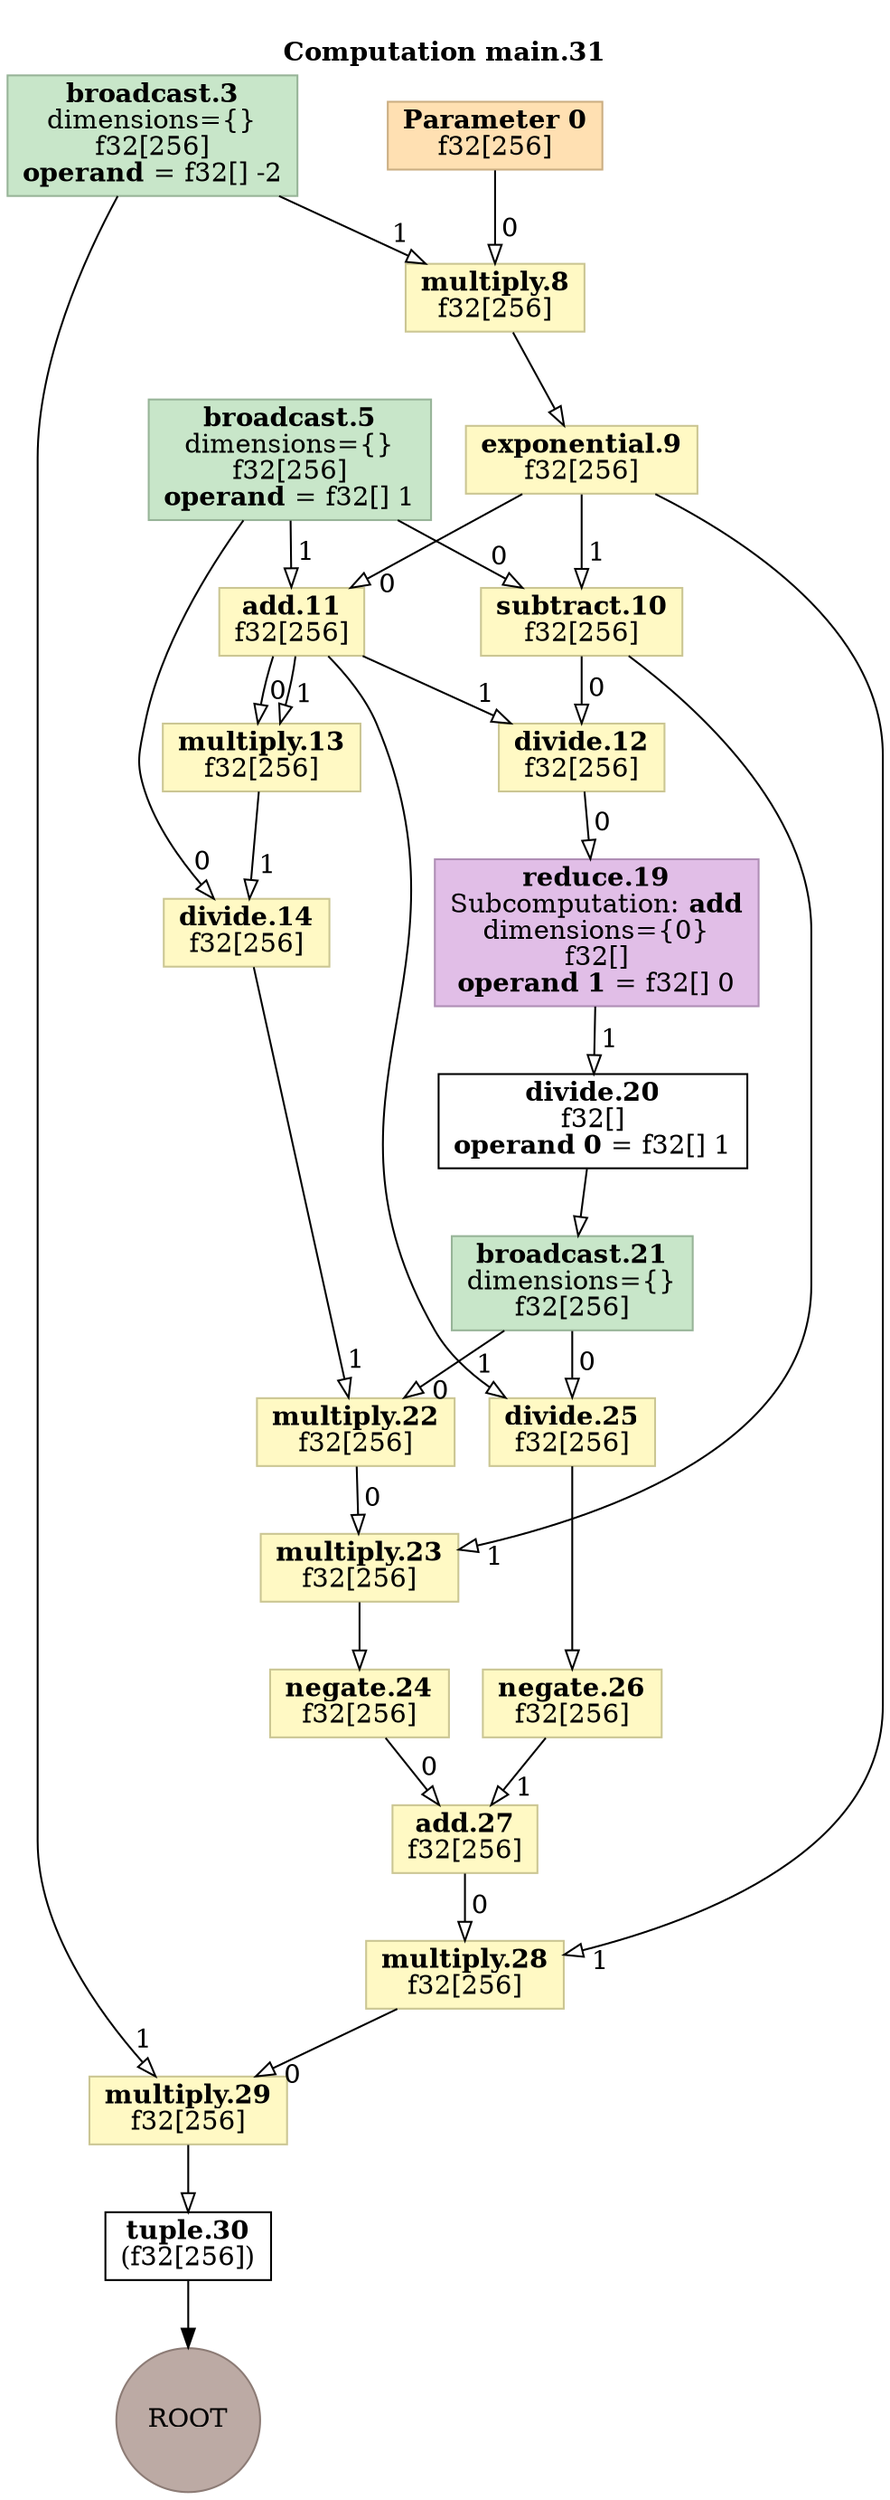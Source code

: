 digraph G {
rankdir = TB;
compound = true;
label = <<b><br/>Computation main.31</b>>;
labelloc = t;
// Disable the tooltip.  Interestingly, "" doesn't work!
tooltip = " ";
// DOT graphs accept a stylesheet as a URI.  So naturally, an inline
// stylesheet is a data URI!
stylesheet=<
  data:text/css,
  @import url(https://fonts.googleapis.com/css?family=Roboto:400,700);
  svg text {
    font-family: 'Roboto';
    font-size: 12px;
  }

    %23node21:hover ~ %23edge31 text { fill: %231976d2; }
  %23node21:hover ~ %23edge31 path { stroke: %231976d2; stroke-width: .2em; }
  %23node21:hover ~ %23edge31 polygon { fill: %231976d2; stroke: %231976d2; stroke-width: .2em; }

  %23node22:hover ~ %23edge31 text { fill: %23d32f2f; }
  %23node22:hover ~ %23edge31 path { stroke: %23d32f2f; stroke-width: .2em; }
  %23node22:hover ~ %23edge31 polygon { fill: %23d32f2f; stroke: %23d32f2f; stroke-width: .2em; }

  %23node2:hover ~ %23edge30 text { fill: %231976d2; }
  %23node2:hover ~ %23edge30 path { stroke: %231976d2; stroke-width: .2em; }
  %23node2:hover ~ %23edge30 polygon { fill: %231976d2; stroke: %231976d2; stroke-width: .2em; }

  %23node21:hover ~ %23edge30 text { fill: %23d32f2f; }
  %23node21:hover ~ %23edge30 path { stroke: %23d32f2f; stroke-width: .2em; }
  %23node21:hover ~ %23edge30 polygon { fill: %23d32f2f; stroke: %23d32f2f; stroke-width: .2em; }

  %23node20:hover ~ %23edge29 text { fill: %231976d2; }
  %23node20:hover ~ %23edge29 path { stroke: %231976d2; stroke-width: .2em; }
  %23node20:hover ~ %23edge29 polygon { fill: %231976d2; stroke: %231976d2; stroke-width: .2em; }

  %23node21:hover ~ %23edge29 text { fill: %23d32f2f; }
  %23node21:hover ~ %23edge29 path { stroke: %23d32f2f; stroke-width: .2em; }
  %23node21:hover ~ %23edge29 polygon { fill: %23d32f2f; stroke: %23d32f2f; stroke-width: .2em; }

  %23node5:hover ~ %23edge28 text { fill: %231976d2; }
  %23node5:hover ~ %23edge28 path { stroke: %231976d2; stroke-width: .2em; }
  %23node5:hover ~ %23edge28 polygon { fill: %231976d2; stroke: %231976d2; stroke-width: .2em; }

  %23node20:hover ~ %23edge28 text { fill: %23d32f2f; }
  %23node20:hover ~ %23edge28 path { stroke: %23d32f2f; stroke-width: .2em; }
  %23node20:hover ~ %23edge28 polygon { fill: %23d32f2f; stroke: %23d32f2f; stroke-width: .2em; }

  %23node19:hover ~ %23edge27 text { fill: %231976d2; }
  %23node19:hover ~ %23edge27 path { stroke: %231976d2; stroke-width: .2em; }
  %23node19:hover ~ %23edge27 polygon { fill: %231976d2; stroke: %231976d2; stroke-width: .2em; }

  %23node20:hover ~ %23edge27 text { fill: %23d32f2f; }
  %23node20:hover ~ %23edge27 path { stroke: %23d32f2f; stroke-width: .2em; }
  %23node20:hover ~ %23edge27 polygon { fill: %23d32f2f; stroke: %23d32f2f; stroke-width: .2em; }

  %23node18:hover ~ %23edge26 text { fill: %231976d2; }
  %23node18:hover ~ %23edge26 path { stroke: %231976d2; stroke-width: .2em; }
  %23node18:hover ~ %23edge26 polygon { fill: %231976d2; stroke: %231976d2; stroke-width: .2em; }

  %23node19:hover ~ %23edge26 text { fill: %23d32f2f; }
  %23node19:hover ~ %23edge26 path { stroke: %23d32f2f; stroke-width: .2em; }
  %23node19:hover ~ %23edge26 polygon { fill: %23d32f2f; stroke: %23d32f2f; stroke-width: .2em; }

  %23node17:hover ~ %23edge24 text { fill: %231976d2; }
  %23node17:hover ~ %23edge24 path { stroke: %231976d2; stroke-width: .2em; }
  %23node17:hover ~ %23edge24 polygon { fill: %231976d2; stroke: %231976d2; stroke-width: .2em; }

  %23node18:hover ~ %23edge24 text { fill: %23d32f2f; }
  %23node18:hover ~ %23edge24 path { stroke: %23d32f2f; stroke-width: .2em; }
  %23node18:hover ~ %23edge24 polygon { fill: %23d32f2f; stroke: %23d32f2f; stroke-width: .2em; }

  %23node22:hover ~ %23edge32 text { fill: %231976d2; }
  %23node22:hover ~ %23edge32 path { stroke: %231976d2; stroke-width: .2em; }
  %23node22:hover ~ %23edge32 polygon { fill: %231976d2; stroke: %231976d2; stroke-width: .2em; }

  %23node23:hover ~ %23edge32 text { fill: %23d32f2f; }
  %23node23:hover ~ %23edge32 path { stroke: %23d32f2f; stroke-width: .2em; }
  %23node23:hover ~ %23edge32 polygon { fill: %23d32f2f; stroke: %23d32f2f; stroke-width: .2em; }

  %23node13:hover ~ %23edge17 text { fill: %231976d2; }
  %23node13:hover ~ %23edge17 path { stroke: %231976d2; stroke-width: .2em; }
  %23node13:hover ~ %23edge17 polygon { fill: %231976d2; stroke: %231976d2; stroke-width: .2em; }

  %23node14:hover ~ %23edge17 text { fill: %23d32f2f; }
  %23node14:hover ~ %23edge17 path { stroke: %23d32f2f; stroke-width: .2em; }
  %23node14:hover ~ %23edge17 polygon { fill: %23d32f2f; stroke: %23d32f2f; stroke-width: .2em; }

  %23node7:hover ~ %23edge23 text { fill: %231976d2; }
  %23node7:hover ~ %23edge23 path { stroke: %231976d2; stroke-width: .2em; }
  %23node7:hover ~ %23edge23 polygon { fill: %231976d2; stroke: %231976d2; stroke-width: .2em; }

  %23node17:hover ~ %23edge23 text { fill: %23d32f2f; }
  %23node17:hover ~ %23edge23 path { stroke: %23d32f2f; stroke-width: .2em; }
  %23node17:hover ~ %23edge23 polygon { fill: %23d32f2f; stroke: %23d32f2f; stroke-width: .2em; }

  %23node6:hover ~ %23edge20 text { fill: %231976d2; }
  %23node6:hover ~ %23edge20 path { stroke: %231976d2; stroke-width: .2em; }
  %23node6:hover ~ %23edge20 polygon { fill: %231976d2; stroke: %231976d2; stroke-width: .2em; }

  %23node15:hover ~ %23edge20 text { fill: %23d32f2f; }
  %23node15:hover ~ %23edge20 path { stroke: %23d32f2f; stroke-width: .2em; }
  %23node15:hover ~ %23edge20 polygon { fill: %23d32f2f; stroke: %23d32f2f; stroke-width: .2em; }

  %23node7:hover ~ %23edge10 text { fill: %231976d2; }
  %23node7:hover ~ %23edge10 path { stroke: %231976d2; stroke-width: .2em; }
  %23node7:hover ~ %23edge10 polygon { fill: %231976d2; stroke: %231976d2; stroke-width: .2em; }

  %23node9:hover ~ %23edge10 text { fill: %23d32f2f; }
  %23node9:hover ~ %23edge10 path { stroke: %23d32f2f; stroke-width: .2em; }
  %23node9:hover ~ %23edge10 polygon { fill: %23d32f2f; stroke: %23d32f2f; stroke-width: .2em; }

  %23node7:hover ~ %23edge11 text { fill: %231976d2; }
  %23node7:hover ~ %23edge11 path { stroke: %231976d2; stroke-width: .2em; }
  %23node7:hover ~ %23edge11 polygon { fill: %231976d2; stroke: %231976d2; stroke-width: .2em; }

  %23node9:hover ~ %23edge11 text { fill: %23d32f2f; }
  %23node9:hover ~ %23edge11 path { stroke: %23d32f2f; stroke-width: .2em; }
  %23node9:hover ~ %23edge11 polygon { fill: %23d32f2f; stroke: %23d32f2f; stroke-width: .2em; }

  %23node10:hover ~ %23edge18 text { fill: %231976d2; }
  %23node10:hover ~ %23edge18 path { stroke: %231976d2; stroke-width: .2em; }
  %23node10:hover ~ %23edge18 polygon { fill: %231976d2; stroke: %231976d2; stroke-width: .2em; }

  %23node14:hover ~ %23edge18 text { fill: %23d32f2f; }
  %23node14:hover ~ %23edge18 path { stroke: %23d32f2f; stroke-width: .2em; }
  %23node14:hover ~ %23edge18 polygon { fill: %23d32f2f; stroke: %23d32f2f; stroke-width: .2em; }

  %23node16:hover ~ %23edge25 text { fill: %231976d2; }
  %23node16:hover ~ %23edge25 path { stroke: %231976d2; stroke-width: .2em; }
  %23node16:hover ~ %23edge25 polygon { fill: %231976d2; stroke: %231976d2; stroke-width: .2em; }

  %23node19:hover ~ %23edge25 text { fill: %23d32f2f; }
  %23node19:hover ~ %23edge25 path { stroke: %23d32f2f; stroke-width: .2em; }
  %23node19:hover ~ %23edge25 polygon { fill: %23d32f2f; stroke: %23d32f2f; stroke-width: .2em; }

  %23node8:hover ~ %23edge14 text { fill: %231976d2; }
  %23node8:hover ~ %23edge14 path { stroke: %231976d2; stroke-width: .2em; }
  %23node8:hover ~ %23edge14 polygon { fill: %231976d2; stroke: %231976d2; stroke-width: .2em; }

  %23node11:hover ~ %23edge14 text { fill: %23d32f2f; }
  %23node11:hover ~ %23edge14 path { stroke: %23d32f2f; stroke-width: .2em; }
  %23node11:hover ~ %23edge14 polygon { fill: %23d32f2f; stroke: %23d32f2f; stroke-width: .2em; }

  %23node6:hover ~ %23edge8 text { fill: %231976d2; }
  %23node6:hover ~ %23edge8 path { stroke: %231976d2; stroke-width: .2em; }
  %23node6:hover ~ %23edge8 polygon { fill: %231976d2; stroke: %231976d2; stroke-width: .2em; }

  %23node8:hover ~ %23edge8 text { fill: %23d32f2f; }
  %23node8:hover ~ %23edge8 path { stroke: %23d32f2f; stroke-width: .2em; }
  %23node8:hover ~ %23edge8 polygon { fill: %23d32f2f; stroke: %23d32f2f; stroke-width: .2em; }

  %23node11:hover ~ %23edge15 text { fill: %231976d2; }
  %23node11:hover ~ %23edge15 path { stroke: %231976d2; stroke-width: .2em; }
  %23node11:hover ~ %23edge15 polygon { fill: %231976d2; stroke: %231976d2; stroke-width: .2em; }

  %23node12:hover ~ %23edge15 text { fill: %23d32f2f; }
  %23node12:hover ~ %23edge15 path { stroke: %23d32f2f; stroke-width: .2em; }
  %23node12:hover ~ %23edge15 polygon { fill: %23d32f2f; stroke: %23d32f2f; stroke-width: .2em; }

  %23node2:hover ~ %23edge2 text { fill: %231976d2; }
  %23node2:hover ~ %23edge2 path { stroke: %231976d2; stroke-width: .2em; }
  %23node2:hover ~ %23edge2 polygon { fill: %231976d2; stroke: %231976d2; stroke-width: .2em; }

  %23node4:hover ~ %23edge2 text { fill: %23d32f2f; }
  %23node4:hover ~ %23edge2 path { stroke: %23d32f2f; stroke-width: .2em; }
  %23node4:hover ~ %23edge2 polygon { fill: %23d32f2f; stroke: %23d32f2f; stroke-width: .2em; }

  %23node3:hover ~ %23edge12 text { fill: %231976d2; }
  %23node3:hover ~ %23edge12 path { stroke: %231976d2; stroke-width: .2em; }
  %23node3:hover ~ %23edge12 polygon { fill: %231976d2; stroke: %231976d2; stroke-width: .2em; }

  %23node10:hover ~ %23edge12 text { fill: %23d32f2f; }
  %23node10:hover ~ %23edge12 path { stroke: %23d32f2f; stroke-width: .2em; }
  %23node10:hover ~ %23edge12 polygon { fill: %23d32f2f; stroke: %23d32f2f; stroke-width: .2em; }

  %23node3:hover ~ %23edge7 text { fill: %231976d2; }
  %23node3:hover ~ %23edge7 path { stroke: %231976d2; stroke-width: .2em; }
  %23node3:hover ~ %23edge7 polygon { fill: %231976d2; stroke: %231976d2; stroke-width: .2em; }

  %23node7:hover ~ %23edge7 text { fill: %23d32f2f; }
  %23node7:hover ~ %23edge7 path { stroke: %23d32f2f; stroke-width: .2em; }
  %23node7:hover ~ %23edge7 polygon { fill: %23d32f2f; stroke: %23d32f2f; stroke-width: .2em; }

  %23node5:hover ~ %23edge6 text { fill: %231976d2; }
  %23node5:hover ~ %23edge6 path { stroke: %231976d2; stroke-width: .2em; }
  %23node5:hover ~ %23edge6 polygon { fill: %231976d2; stroke: %231976d2; stroke-width: .2em; }

  %23node7:hover ~ %23edge6 text { fill: %23d32f2f; }
  %23node7:hover ~ %23edge6 path { stroke: %23d32f2f; stroke-width: .2em; }
  %23node7:hover ~ %23edge6 polygon { fill: %23d32f2f; stroke: %23d32f2f; stroke-width: .2em; }

  %23node13:hover ~ %23edge22 text { fill: %231976d2; }
  %23node13:hover ~ %23edge22 path { stroke: %231976d2; stroke-width: .2em; }
  %23node13:hover ~ %23edge22 polygon { fill: %231976d2; stroke: %231976d2; stroke-width: .2em; }

  %23node17:hover ~ %23edge22 text { fill: %23d32f2f; }
  %23node17:hover ~ %23edge22 path { stroke: %23d32f2f; stroke-width: .2em; }
  %23node17:hover ~ %23edge22 polygon { fill: %23d32f2f; stroke: %23d32f2f; stroke-width: .2em; }

  %23node5:hover ~ %23edge5 text { fill: %231976d2; }
  %23node5:hover ~ %23edge5 path { stroke: %231976d2; stroke-width: .2em; }
  %23node5:hover ~ %23edge5 polygon { fill: %231976d2; stroke: %231976d2; stroke-width: .2em; }

  %23node6:hover ~ %23edge5 text { fill: %23d32f2f; }
  %23node6:hover ~ %23edge5 path { stroke: %23d32f2f; stroke-width: .2em; }
  %23node6:hover ~ %23edge5 polygon { fill: %23d32f2f; stroke: %23d32f2f; stroke-width: .2em; }

  %23node14:hover ~ %23edge19 text { fill: %231976d2; }
  %23node14:hover ~ %23edge19 path { stroke: %231976d2; stroke-width: .2em; }
  %23node14:hover ~ %23edge19 polygon { fill: %231976d2; stroke: %231976d2; stroke-width: .2em; }

  %23node15:hover ~ %23edge19 text { fill: %23d32f2f; }
  %23node15:hover ~ %23edge19 path { stroke: %23d32f2f; stroke-width: .2em; }
  %23node15:hover ~ %23edge19 polygon { fill: %23d32f2f; stroke: %23d32f2f; stroke-width: .2em; }

  %23node3:hover ~ %23edge4 text { fill: %231976d2; }
  %23node3:hover ~ %23edge4 path { stroke: %231976d2; stroke-width: .2em; }
  %23node3:hover ~ %23edge4 polygon { fill: %231976d2; stroke: %231976d2; stroke-width: .2em; }

  %23node6:hover ~ %23edge4 text { fill: %23d32f2f; }
  %23node6:hover ~ %23edge4 path { stroke: %23d32f2f; stroke-width: .2em; }
  %23node6:hover ~ %23edge4 polygon { fill: %23d32f2f; stroke: %23d32f2f; stroke-width: .2em; }

  %23node12:hover ~ %23edge16 text { fill: %231976d2; }
  %23node12:hover ~ %23edge16 path { stroke: %231976d2; stroke-width: .2em; }
  %23node12:hover ~ %23edge16 polygon { fill: %231976d2; stroke: %231976d2; stroke-width: .2em; }

  %23node13:hover ~ %23edge16 text { fill: %23d32f2f; }
  %23node13:hover ~ %23edge16 path { stroke: %23d32f2f; stroke-width: .2em; }
  %23node13:hover ~ %23edge16 polygon { fill: %23d32f2f; stroke: %23d32f2f; stroke-width: .2em; }

  %23node15:hover ~ %23edge21 text { fill: %231976d2; }
  %23node15:hover ~ %23edge21 path { stroke: %231976d2; stroke-width: .2em; }
  %23node15:hover ~ %23edge21 polygon { fill: %231976d2; stroke: %231976d2; stroke-width: .2em; }

  %23node16:hover ~ %23edge21 text { fill: %23d32f2f; }
  %23node16:hover ~ %23edge21 path { stroke: %23d32f2f; stroke-width: .2em; }
  %23node16:hover ~ %23edge21 polygon { fill: %23d32f2f; stroke: %23d32f2f; stroke-width: .2em; }

  %23node1:hover ~ %23edge1 text { fill: %231976d2; }
  %23node1:hover ~ %23edge1 path { stroke: %231976d2; stroke-width: .2em; }
  %23node1:hover ~ %23edge1 polygon { fill: %231976d2; stroke: %231976d2; stroke-width: .2em; }

  %23node4:hover ~ %23edge1 text { fill: %23d32f2f; }
  %23node4:hover ~ %23edge1 path { stroke: %23d32f2f; stroke-width: .2em; }
  %23node4:hover ~ %23edge1 polygon { fill: %23d32f2f; stroke: %23d32f2f; stroke-width: .2em; }

  %23node4:hover ~ %23edge3 text { fill: %231976d2; }
  %23node4:hover ~ %23edge3 path { stroke: %231976d2; stroke-width: .2em; }
  %23node4:hover ~ %23edge3 polygon { fill: %231976d2; stroke: %231976d2; stroke-width: .2em; }

  %23node5:hover ~ %23edge3 text { fill: %23d32f2f; }
  %23node5:hover ~ %23edge3 path { stroke: %23d32f2f; stroke-width: .2em; }
  %23node5:hover ~ %23edge3 polygon { fill: %23d32f2f; stroke: %23d32f2f; stroke-width: .2em; }

  %23node9:hover ~ %23edge13 text { fill: %231976d2; }
  %23node9:hover ~ %23edge13 path { stroke: %231976d2; stroke-width: .2em; }
  %23node9:hover ~ %23edge13 polygon { fill: %231976d2; stroke: %231976d2; stroke-width: .2em; }

  %23node10:hover ~ %23edge13 text { fill: %23d32f2f; }
  %23node10:hover ~ %23edge13 path { stroke: %23d32f2f; stroke-width: .2em; }
  %23node10:hover ~ %23edge13 polygon { fill: %23d32f2f; stroke: %23d32f2f; stroke-width: .2em; }

  %23node7:hover ~ %23edge9 text { fill: %231976d2; }
  %23node7:hover ~ %23edge9 path { stroke: %231976d2; stroke-width: .2em; }
  %23node7:hover ~ %23edge9 polygon { fill: %231976d2; stroke: %231976d2; stroke-width: .2em; }

  %23node8:hover ~ %23edge9 text { fill: %23d32f2f; }
  %23node8:hover ~ %23edge9 path { stroke: %23d32f2f; stroke-width: .2em; }
  %23node8:hover ~ %23edge9 polygon { fill: %23d32f2f; stroke: %23d32f2f; stroke-width: .2em; }

>

5927362224 [label=<<b>Parameter 0</b><br/>f32[256]>, shape=rect, tooltip="", style="filled", fontcolor="black", color="#cbae82", fillcolor="#ffe0b2"];
5927363984 [label=<<b>broadcast.3</b><br/>dimensions={}<br/>f32[256]<br/><b>operand</b> = f32[] -2>, shape=rect, tooltip="xla_computation(dlfn)/jit(main)/mul
source: /Users/ezhang/Documents/projects/archax/2022-10-05-jax-graph/main.py:13", style="filled", fontcolor="black", color="#97b498", fillcolor="#c8e6c9"];
5927365728 [label=<<b>broadcast.5</b><br/>dimensions={}<br/>f32[256]<br/><b>operand</b> = f32[] 1>, shape=rect, tooltip="xla_computation(dlfn)/jit(main)/sub
source: /Users/ezhang/Documents/projects/archax/2022-10-05-jax-graph/main.py:14", style="filled", fontcolor="black", color="#97b498", fillcolor="#c8e6c9"];
5927368368 [label=<<b>multiply.8</b><br/>f32[256]>, shape=rect, tooltip="xla_computation(dlfn)/jit(main)/mul
source: /Users/ezhang/Documents/projects/archax/2022-10-05-jax-graph/main.py:13", style="filled", fontcolor="black", color="#cbc693", fillcolor="#fff9c4"];
5927369200 [label=<<b>exponential.9</b><br/>f32[256]>, shape=rect, tooltip="xla_computation(dlfn)/jit(main)/exp
source: /Users/ezhang/Documents/projects/archax/2022-10-05-jax-graph/main.py:13", style="filled", fontcolor="black", color="#cbc693", fillcolor="#fff9c4"];
5927370032 [label=<<b>subtract.10</b><br/>f32[256]>, shape=rect, tooltip="xla_computation(dlfn)/jit(main)/sub
source: /Users/ezhang/Documents/projects/archax/2022-10-05-jax-graph/main.py:14", style="filled", fontcolor="black", color="#cbc693", fillcolor="#fff9c4"];
5927420448 [label=<<b>add.11</b><br/>f32[256]>, shape=rect, tooltip="xla_computation(dlfn)/jit(main)/add
source: /Users/ezhang/Documents/projects/archax/2022-10-05-jax-graph/main.py:14", style="filled", fontcolor="black", color="#cbc693", fillcolor="#fff9c4"];
5927421280 [label=<<b>divide.12</b><br/>f32[256]>, shape=rect, tooltip="xla_computation(dlfn)/jit(main)/div
source: /Users/ezhang/Documents/projects/archax/2022-10-05-jax-graph/main.py:14", style="filled", fontcolor="black", color="#cbc693", fillcolor="#fff9c4"];
5927422112 [label=<<b>multiply.13</b><br/>f32[256]>, shape=rect, tooltip="xla_computation(dlfn)/jit(main)/mul
source: /Users/ezhang/Documents/projects/archax/2022-10-05-jax-graph/main.py:14", style="filled", fontcolor="black", color="#cbc693", fillcolor="#fff9c4"];
5927422944 [label=<<b>divide.14</b><br/>f32[256]>, shape=rect, tooltip="xla_computation(dlfn)/jit(main)/div
source: /Users/ezhang/Documents/projects/archax/2022-10-05-jax-graph/main.py:14", style="filled", fontcolor="black", color="#cbc693", fillcolor="#fff9c4"];
5927423776 [label=<<b>reduce.19</b><br/>Subcomputation: <b>add</b><br/>dimensions={0}<br/>f32[]<br/><b>operand 1</b> = f32[] 0>, shape=rect, tooltip="xla_computation(dlfn)/jit(main)/reduce_sum[axes=(0,)]
source: /Users/ezhang/Documents/projects/archax/2022-10-05-jax-graph/main.py:18", style="filled", fontcolor="black", color="#af8eb5", fillcolor="#e1bee7"];
5927424624 [label=<<b>divide.20</b><br/>f32[]<br/><b>operand 0</b> = f32[] 1>, shape=rect, tooltip="xla_computation(dlfn)/jit(main)/div
source: /Users/ezhang/Documents/projects/archax/2022-10-05-jax-graph/main.py:18", style="filled", fontcolor="black", color="black", fillcolor="white"];
5927425456 [label=<<b>broadcast.21</b><br/>dimensions={}<br/>f32[256]>, shape=rect, tooltip="xla_computation(dlfn)/jit(main)/broadcast_in_dim[shape=(256,) broadcast_dimensions=()]
source: /Users/ezhang/Documents/projects/archax/2022-10-05-jax-graph/main.py:18", style="filled", fontcolor="black", color="#97b498", fillcolor="#c8e6c9"];
5927426304 [label=<<b>multiply.22</b><br/>f32[256]>, shape=rect, tooltip="xla_computation(dlfn)/jit(main)/mul
source: /Users/ezhang/Documents/projects/archax/2022-10-05-jax-graph/main.py:14", style="filled", fontcolor="black", color="#cbc693", fillcolor="#fff9c4"];
5927427136 [label=<<b>multiply.23</b><br/>f32[256]>, shape=rect, tooltip="xla_computation(dlfn)/jit(main)/mul
source: /Users/ezhang/Documents/projects/archax/2022-10-05-jax-graph/main.py:14", style="filled", fontcolor="black", color="#cbc693", fillcolor="#fff9c4"];
5927427968 [label=<<b>negate.24</b><br/>f32[256]>, shape=rect, tooltip="xla_computation(dlfn)/jit(main)/neg
source: /Users/ezhang/Documents/projects/archax/2022-10-05-jax-graph/main.py:14", style="filled", fontcolor="black", color="#cbc693", fillcolor="#fff9c4"];
5927428800 [label=<<b>divide.25</b><br/>f32[256]>, shape=rect, tooltip="xla_computation(dlfn)/jit(main)/div
source: /Users/ezhang/Documents/projects/archax/2022-10-05-jax-graph/main.py:14", style="filled", fontcolor="black", color="#cbc693", fillcolor="#fff9c4"];
5927429632 [label=<<b>negate.26</b><br/>f32[256]>, shape=rect, tooltip="xla_computation(dlfn)/jit(main)/neg
source: /Users/ezhang/Documents/projects/archax/2022-10-05-jax-graph/main.py:14", style="filled", fontcolor="black", color="#cbc693", fillcolor="#fff9c4"];
5927430464 [label=<<b>add.27</b><br/>f32[256]>, shape=rect, tooltip="xla_computation(dlfn)/jit(main)/add_any
source: /Users/ezhang/Documents/projects/archax/2022-10-05-jax-graph/main.py:14", style="filled", fontcolor="black", color="#cbc693", fillcolor="#fff9c4"];
5927431296 [label=<<b>multiply.28</b><br/>f32[256]>, shape=rect, tooltip="xla_computation(dlfn)/jit(main)/mul
source: /Users/ezhang/Documents/projects/archax/2022-10-05-jax-graph/main.py:13", style="filled", fontcolor="black", color="#cbc693", fillcolor="#fff9c4"];
5927432128 [label=<<b>multiply.29</b><br/>f32[256]>, shape=rect, tooltip="xla_computation(dlfn)/jit(main)/mul
source: /Users/ezhang/Documents/projects/archax/2022-10-05-jax-graph/main.py:13", style="filled", fontcolor="black", color="#cbc693", fillcolor="#fff9c4"];
5927432960 [label=<<b>tuple.30</b><br/>(f32[256])>, shape=rect, tooltip="", style="filled", fontcolor="black", color="black", fillcolor="white"];
cluster_5941224560 [label=<ROOT>, shape=circle, tooltip=" ", style="filled", fontcolor="black", color="#8c7b75", fillcolor="#bcaaa4"];
5927362224 -> 5927368368 [arrowhead=empty tooltip="Arg_0.1 -> multiply.8"  headlabel="0", labeldistance=2];
5927363984 -> 5927368368 [arrowhead=empty tooltip="broadcast.3 -> multiply.8"  headlabel="1", labeldistance=2];
5927368368 -> 5927369200 [arrowhead=empty tooltip="multiply.8 -> exponential.9" ];
5927365728 -> 5927370032 [arrowhead=empty tooltip="broadcast.5 -> subtract.10"  headlabel="0", labeldistance=2];
5927369200 -> 5927370032 [arrowhead=empty tooltip="exponential.9 -> subtract.10"  headlabel="1", labeldistance=2];
5927369200 -> 5927420448 [arrowhead=empty tooltip="exponential.9 -> add.11"  headlabel="0", labeldistance=2];
5927365728 -> 5927420448 [arrowhead=empty tooltip="broadcast.5 -> add.11"  headlabel="1", labeldistance=2];
5927370032 -> 5927421280 [arrowhead=empty tooltip="subtract.10 -> divide.12"  headlabel="0", labeldistance=2];
5927420448 -> 5927421280 [arrowhead=empty tooltip="add.11 -> divide.12"  headlabel="1", labeldistance=2];
5927420448 -> 5927422112 [arrowhead=empty tooltip="add.11 -> multiply.13"  headlabel="0", labeldistance=2];
5927420448 -> 5927422112 [arrowhead=empty tooltip="add.11 -> multiply.13"  headlabel="1", labeldistance=2];
5927365728 -> 5927422944 [arrowhead=empty tooltip="broadcast.5 -> divide.14"  headlabel="0", labeldistance=2];
5927422112 -> 5927422944 [arrowhead=empty tooltip="multiply.13 -> divide.14"  headlabel="1", labeldistance=2];
5927421280 -> 5927423776 [arrowhead=empty tooltip="divide.12 -> reduce.19"  headlabel="0", labeldistance=2];
5927423776 -> 5927424624 [arrowhead=empty tooltip="reduce.19 -> divide.20"  headlabel="1", labeldistance=2];
5927424624 -> 5927425456 [arrowhead=empty tooltip="divide.20 -> broadcast.21" ];
5927425456 -> 5927426304 [arrowhead=empty tooltip="broadcast.21 -> multiply.22"  headlabel="0", labeldistance=2];
5927422944 -> 5927426304 [arrowhead=empty tooltip="divide.14 -> multiply.22"  headlabel="1", labeldistance=2];
5927426304 -> 5927427136 [arrowhead=empty tooltip="multiply.22 -> multiply.23"  headlabel="0", labeldistance=2];
5927370032 -> 5927427136 [arrowhead=empty tooltip="subtract.10 -> multiply.23"  headlabel="1", labeldistance=2];
5927427136 -> 5927427968 [arrowhead=empty tooltip="multiply.23 -> negate.24" ];
5927425456 -> 5927428800 [arrowhead=empty tooltip="broadcast.21 -> divide.25"  headlabel="0", labeldistance=2];
5927420448 -> 5927428800 [arrowhead=empty tooltip="add.11 -> divide.25"  headlabel="1", labeldistance=2];
5927428800 -> 5927429632 [arrowhead=empty tooltip="divide.25 -> negate.26" ];
5927427968 -> 5927430464 [arrowhead=empty tooltip="negate.24 -> add.27"  headlabel="0", labeldistance=2];
5927429632 -> 5927430464 [arrowhead=empty tooltip="negate.26 -> add.27"  headlabel="1", labeldistance=2];
5927430464 -> 5927431296 [arrowhead=empty tooltip="add.27 -> multiply.28"  headlabel="0", labeldistance=2];
5927369200 -> 5927431296 [arrowhead=empty tooltip="exponential.9 -> multiply.28"  headlabel="1", labeldistance=2];
5927431296 -> 5927432128 [arrowhead=empty tooltip="multiply.28 -> multiply.29"  headlabel="0", labeldistance=2];
5927363984 -> 5927432128 [arrowhead=empty tooltip="broadcast.3 -> multiply.29"  headlabel="1", labeldistance=2];
5927432128 -> 5927432960 [arrowhead=empty tooltip="multiply.29 -> tuple.30" ];
5927432960 -> cluster_5941224560 [tooltip=" "];
}
